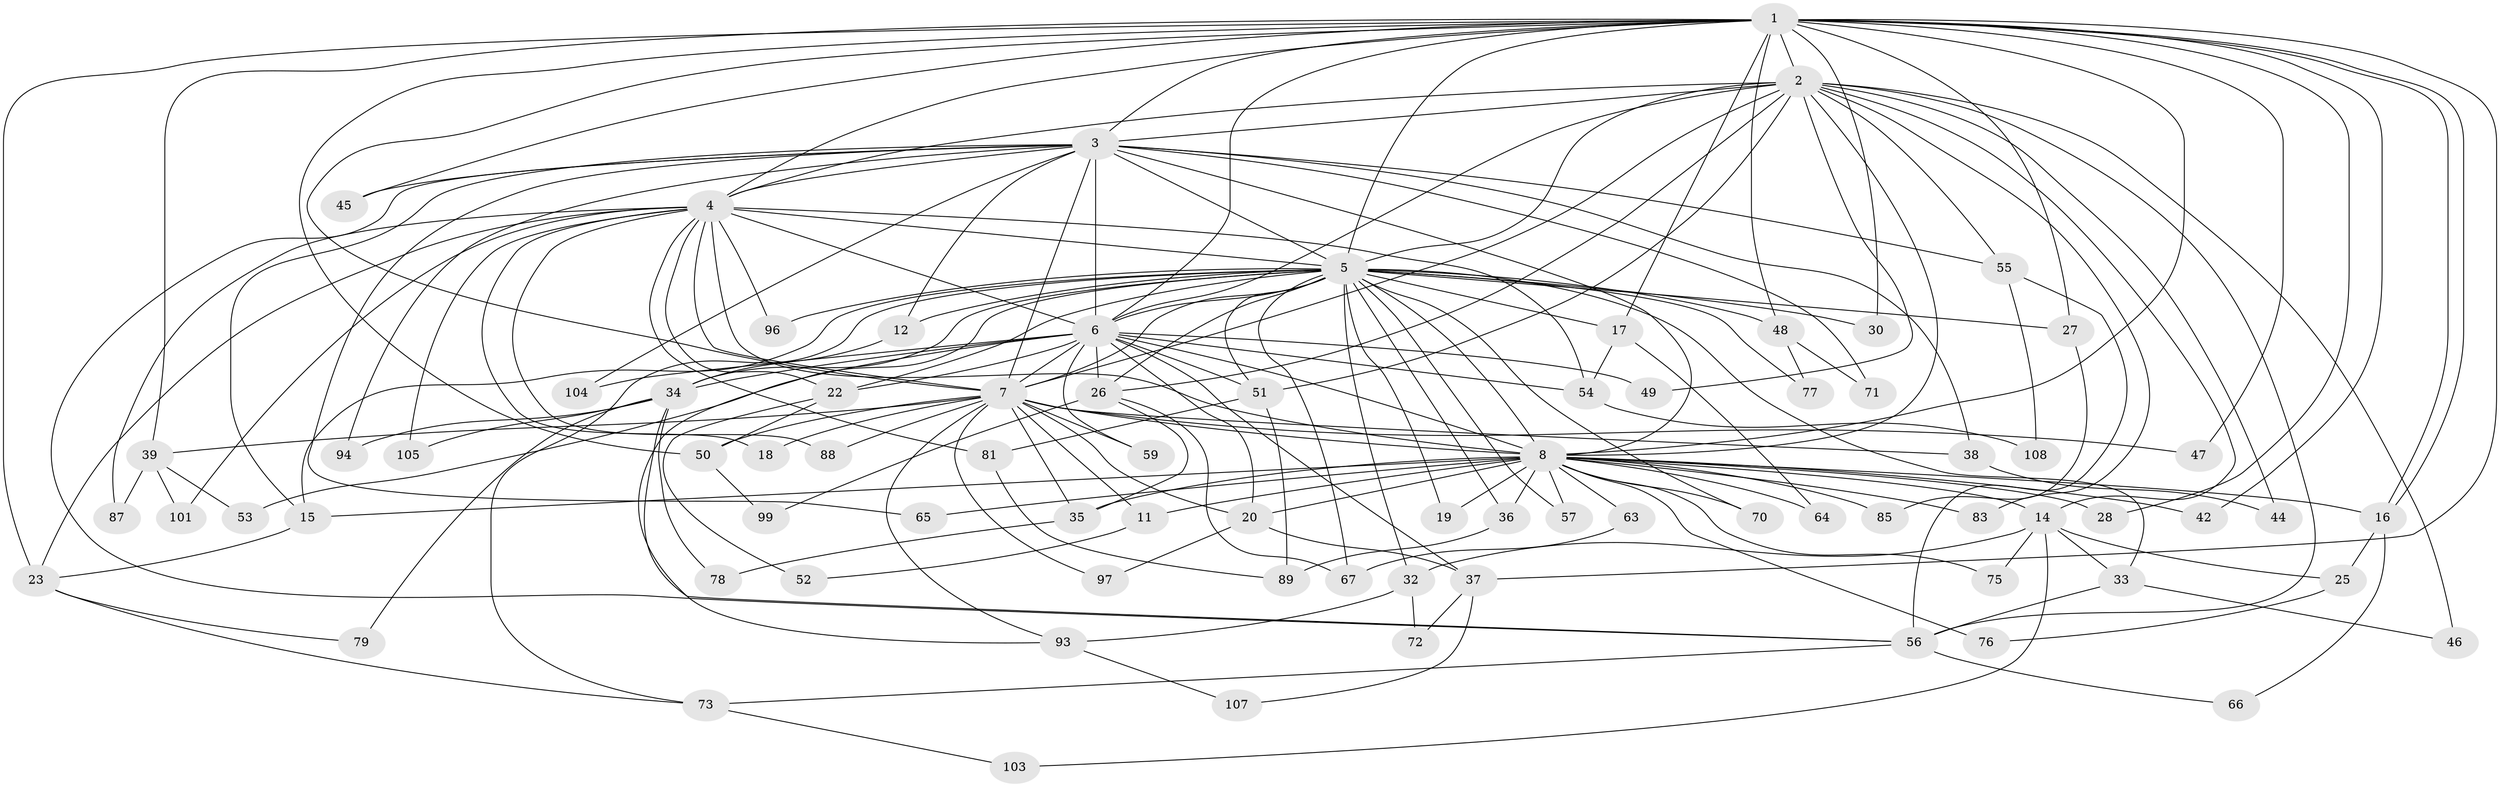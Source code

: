 // Generated by graph-tools (version 1.1) at 2025/23/03/03/25 07:23:46]
// undirected, 79 vertices, 188 edges
graph export_dot {
graph [start="1"]
  node [color=gray90,style=filled];
  1 [super="+13"];
  2 [super="+74"];
  3 [super="+80"];
  4 [super="+40"];
  5 [super="+9"];
  6 [super="+31"];
  7 [super="+21"];
  8 [super="+10"];
  11 [super="+43"];
  12;
  14;
  15 [super="+90"];
  16 [super="+29"];
  17 [super="+109"];
  18;
  19;
  20 [super="+24"];
  22 [super="+102"];
  23 [super="+62"];
  25;
  26 [super="+61"];
  27;
  28;
  30 [super="+84"];
  32 [super="+98"];
  33;
  34 [super="+41"];
  35 [super="+60"];
  36;
  37 [super="+69"];
  38;
  39 [super="+106"];
  42;
  44;
  45;
  46;
  47;
  48;
  49;
  50;
  51 [super="+86"];
  52;
  53;
  54 [super="+91"];
  55 [super="+95"];
  56 [super="+58"];
  57;
  59;
  63 [super="+82"];
  64;
  65;
  66;
  67 [super="+68"];
  70;
  71;
  72;
  73 [super="+92"];
  75;
  76;
  77;
  78;
  79;
  81 [super="+100"];
  83;
  85;
  87;
  88;
  89;
  93;
  94;
  96;
  97;
  99;
  101;
  103;
  104;
  105;
  107;
  108;
  1 -- 2;
  1 -- 3;
  1 -- 4;
  1 -- 5 [weight=2];
  1 -- 6;
  1 -- 7;
  1 -- 8 [weight=3];
  1 -- 16;
  1 -- 16;
  1 -- 17;
  1 -- 23;
  1 -- 27;
  1 -- 28;
  1 -- 37;
  1 -- 39 [weight=2];
  1 -- 42;
  1 -- 45;
  1 -- 47;
  1 -- 48;
  1 -- 50;
  1 -- 30 [weight=2];
  2 -- 3;
  2 -- 4;
  2 -- 5 [weight=2];
  2 -- 6;
  2 -- 7 [weight=2];
  2 -- 8 [weight=2];
  2 -- 14;
  2 -- 26;
  2 -- 44;
  2 -- 46;
  2 -- 49;
  2 -- 51;
  2 -- 55;
  2 -- 56;
  2 -- 83;
  3 -- 4;
  3 -- 5 [weight=2];
  3 -- 6 [weight=2];
  3 -- 7;
  3 -- 8 [weight=2];
  3 -- 12;
  3 -- 15;
  3 -- 38;
  3 -- 45;
  3 -- 55;
  3 -- 56;
  3 -- 65;
  3 -- 71;
  3 -- 94;
  3 -- 104;
  4 -- 5 [weight=2];
  4 -- 6;
  4 -- 7;
  4 -- 8 [weight=2];
  4 -- 18;
  4 -- 81;
  4 -- 87;
  4 -- 96;
  4 -- 101;
  4 -- 105;
  4 -- 23;
  4 -- 88;
  4 -- 54;
  4 -- 22;
  5 -- 6 [weight=2];
  5 -- 7 [weight=2];
  5 -- 8 [weight=4];
  5 -- 12;
  5 -- 17 [weight=2];
  5 -- 22;
  5 -- 30;
  5 -- 32;
  5 -- 33;
  5 -- 77;
  5 -- 93;
  5 -- 67 [weight=2];
  5 -- 70;
  5 -- 73;
  5 -- 19;
  5 -- 27;
  5 -- 96;
  5 -- 36;
  5 -- 48;
  5 -- 57;
  5 -- 51;
  5 -- 26;
  5 -- 15;
  5 -- 34;
  6 -- 7 [weight=2];
  6 -- 8 [weight=2];
  6 -- 22;
  6 -- 26;
  6 -- 34;
  6 -- 37;
  6 -- 49;
  6 -- 51;
  6 -- 53;
  6 -- 54;
  6 -- 59;
  6 -- 104;
  6 -- 20;
  7 -- 8 [weight=2];
  7 -- 11;
  7 -- 18;
  7 -- 20;
  7 -- 35;
  7 -- 38;
  7 -- 39;
  7 -- 47;
  7 -- 50;
  7 -- 59;
  7 -- 88;
  7 -- 93;
  7 -- 97;
  8 -- 14;
  8 -- 36;
  8 -- 64;
  8 -- 65;
  8 -- 70;
  8 -- 75;
  8 -- 83;
  8 -- 11 [weight=2];
  8 -- 76;
  8 -- 15;
  8 -- 19;
  8 -- 20;
  8 -- 85;
  8 -- 28;
  8 -- 42;
  8 -- 57;
  8 -- 63;
  8 -- 35;
  8 -- 16;
  11 -- 52;
  12 -- 34;
  14 -- 25;
  14 -- 32;
  14 -- 33;
  14 -- 75;
  14 -- 103;
  15 -- 23;
  16 -- 25;
  16 -- 66;
  17 -- 54;
  17 -- 64;
  20 -- 97;
  20 -- 37;
  22 -- 52;
  22 -- 50;
  23 -- 79;
  23 -- 73;
  25 -- 76;
  26 -- 35;
  26 -- 67;
  26 -- 99;
  27 -- 85;
  32 -- 72;
  32 -- 93;
  33 -- 46;
  33 -- 56;
  34 -- 78;
  34 -- 94;
  34 -- 56;
  34 -- 105;
  34 -- 79;
  35 -- 78;
  36 -- 89;
  37 -- 72;
  37 -- 107;
  38 -- 44;
  39 -- 53;
  39 -- 87;
  39 -- 101;
  48 -- 71;
  48 -- 77;
  50 -- 99;
  51 -- 81;
  51 -- 89;
  54 -- 108;
  55 -- 108;
  55 -- 56;
  56 -- 66;
  56 -- 73;
  63 -- 67;
  73 -- 103;
  81 -- 89;
  93 -- 107;
}
